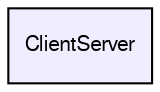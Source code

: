 digraph "ClientServer" {
  bgcolor=transparent;
  compound=true
  node [ fontsize="10", fontname="FreeSans"];
  edge [ labelfontsize="10", labelfontname="FreeSans"];
  dir_5c70d44407ddaa33db772a7cc5a16b15 [shape=box, label="ClientServer", style="filled", fillcolor="#eeeeff", pencolor="black", URL="dir_5c70d44407ddaa33db772a7cc5a16b15.html"];
}
